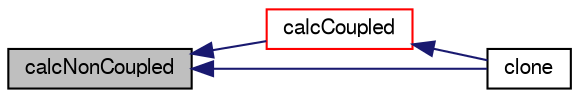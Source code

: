 digraph "calcNonCoupled"
{
  bgcolor="transparent";
  edge [fontname="FreeSans",fontsize="10",labelfontname="FreeSans",labelfontsize="10"];
  node [fontname="FreeSans",fontsize="10",shape=record];
  rankdir="LR";
  Node214 [label="calcNonCoupled",height=0.2,width=0.4,color="black", fillcolor="grey75", style="filled", fontcolor="black"];
  Node214 -> Node215 [dir="back",color="midnightblue",fontsize="10",style="solid",fontname="FreeSans"];
  Node215 [label="calcCoupled",height=0.2,width=0.4,color="red",URL="$a24154.html#afaf626ee39da50a44d12588b5cb987d9",tooltip="Calculate the coupled force. "];
  Node215 -> Node217 [dir="back",color="midnightblue",fontsize="10",style="solid",fontname="FreeSans"];
  Node217 [label="clone",height=0.2,width=0.4,color="black",URL="$a24154.html#ac7eaa8b220cc46ce90a03b7fc312138e",tooltip="Construct and return a clone. "];
  Node214 -> Node217 [dir="back",color="midnightblue",fontsize="10",style="solid",fontname="FreeSans"];
}
